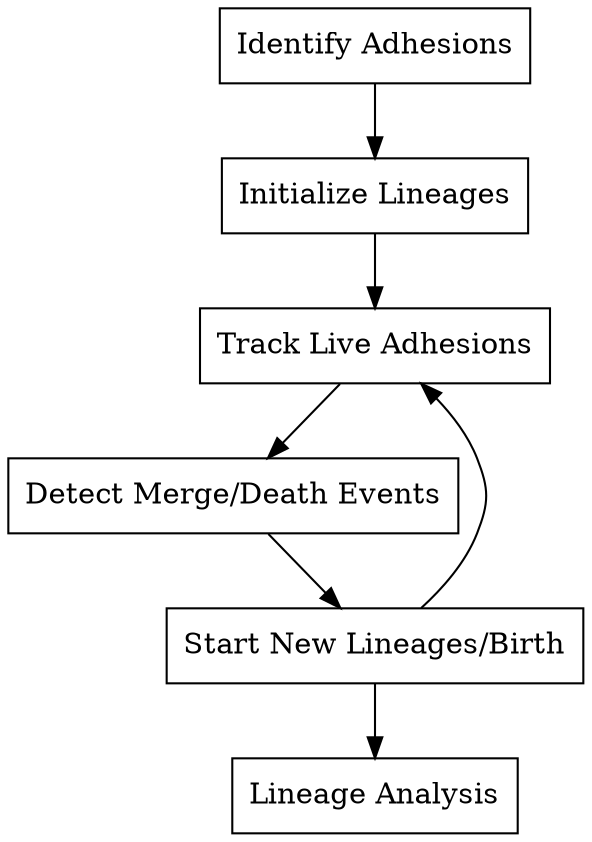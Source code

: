 digraph flow {


    id [label = "Identify Adhesions", shape = box]

    init [label = "Initialize Lineages", shape = box]
    track [label = "Track Live Adhesions", shape = box]
    mdevents [label = "Detect Merge/Death Events", shape = box]
    birth [label = "Start New Lineages/Birth", shape = box]
    analysis [label = "Lineage Analysis", shape = box]
    
    id->init->track->mdevents->birth->{track analysis}

}

